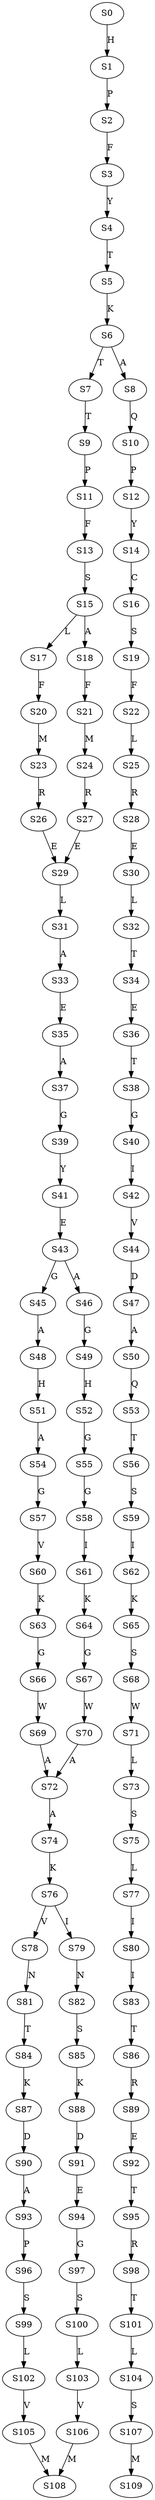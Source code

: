 strict digraph  {
	S0 -> S1 [ label = H ];
	S1 -> S2 [ label = P ];
	S2 -> S3 [ label = F ];
	S3 -> S4 [ label = Y ];
	S4 -> S5 [ label = T ];
	S5 -> S6 [ label = K ];
	S6 -> S7 [ label = T ];
	S6 -> S8 [ label = A ];
	S7 -> S9 [ label = T ];
	S8 -> S10 [ label = Q ];
	S9 -> S11 [ label = P ];
	S10 -> S12 [ label = P ];
	S11 -> S13 [ label = F ];
	S12 -> S14 [ label = Y ];
	S13 -> S15 [ label = S ];
	S14 -> S16 [ label = C ];
	S15 -> S17 [ label = L ];
	S15 -> S18 [ label = A ];
	S16 -> S19 [ label = S ];
	S17 -> S20 [ label = F ];
	S18 -> S21 [ label = F ];
	S19 -> S22 [ label = F ];
	S20 -> S23 [ label = M ];
	S21 -> S24 [ label = M ];
	S22 -> S25 [ label = L ];
	S23 -> S26 [ label = R ];
	S24 -> S27 [ label = R ];
	S25 -> S28 [ label = R ];
	S26 -> S29 [ label = E ];
	S27 -> S29 [ label = E ];
	S28 -> S30 [ label = E ];
	S29 -> S31 [ label = L ];
	S30 -> S32 [ label = L ];
	S31 -> S33 [ label = A ];
	S32 -> S34 [ label = T ];
	S33 -> S35 [ label = E ];
	S34 -> S36 [ label = E ];
	S35 -> S37 [ label = A ];
	S36 -> S38 [ label = T ];
	S37 -> S39 [ label = G ];
	S38 -> S40 [ label = G ];
	S39 -> S41 [ label = Y ];
	S40 -> S42 [ label = I ];
	S41 -> S43 [ label = E ];
	S42 -> S44 [ label = V ];
	S43 -> S45 [ label = G ];
	S43 -> S46 [ label = A ];
	S44 -> S47 [ label = D ];
	S45 -> S48 [ label = A ];
	S46 -> S49 [ label = G ];
	S47 -> S50 [ label = A ];
	S48 -> S51 [ label = H ];
	S49 -> S52 [ label = H ];
	S50 -> S53 [ label = Q ];
	S51 -> S54 [ label = A ];
	S52 -> S55 [ label = G ];
	S53 -> S56 [ label = T ];
	S54 -> S57 [ label = G ];
	S55 -> S58 [ label = G ];
	S56 -> S59 [ label = S ];
	S57 -> S60 [ label = V ];
	S58 -> S61 [ label = I ];
	S59 -> S62 [ label = I ];
	S60 -> S63 [ label = K ];
	S61 -> S64 [ label = K ];
	S62 -> S65 [ label = K ];
	S63 -> S66 [ label = G ];
	S64 -> S67 [ label = G ];
	S65 -> S68 [ label = S ];
	S66 -> S69 [ label = W ];
	S67 -> S70 [ label = W ];
	S68 -> S71 [ label = W ];
	S69 -> S72 [ label = A ];
	S70 -> S72 [ label = A ];
	S71 -> S73 [ label = L ];
	S72 -> S74 [ label = A ];
	S73 -> S75 [ label = S ];
	S74 -> S76 [ label = K ];
	S75 -> S77 [ label = L ];
	S76 -> S78 [ label = V ];
	S76 -> S79 [ label = I ];
	S77 -> S80 [ label = I ];
	S78 -> S81 [ label = N ];
	S79 -> S82 [ label = N ];
	S80 -> S83 [ label = I ];
	S81 -> S84 [ label = T ];
	S82 -> S85 [ label = S ];
	S83 -> S86 [ label = T ];
	S84 -> S87 [ label = K ];
	S85 -> S88 [ label = K ];
	S86 -> S89 [ label = R ];
	S87 -> S90 [ label = D ];
	S88 -> S91 [ label = D ];
	S89 -> S92 [ label = E ];
	S90 -> S93 [ label = A ];
	S91 -> S94 [ label = E ];
	S92 -> S95 [ label = T ];
	S93 -> S96 [ label = P ];
	S94 -> S97 [ label = G ];
	S95 -> S98 [ label = R ];
	S96 -> S99 [ label = S ];
	S97 -> S100 [ label = S ];
	S98 -> S101 [ label = T ];
	S99 -> S102 [ label = L ];
	S100 -> S103 [ label = L ];
	S101 -> S104 [ label = L ];
	S102 -> S105 [ label = V ];
	S103 -> S106 [ label = V ];
	S104 -> S107 [ label = S ];
	S105 -> S108 [ label = M ];
	S106 -> S108 [ label = M ];
	S107 -> S109 [ label = M ];
}
